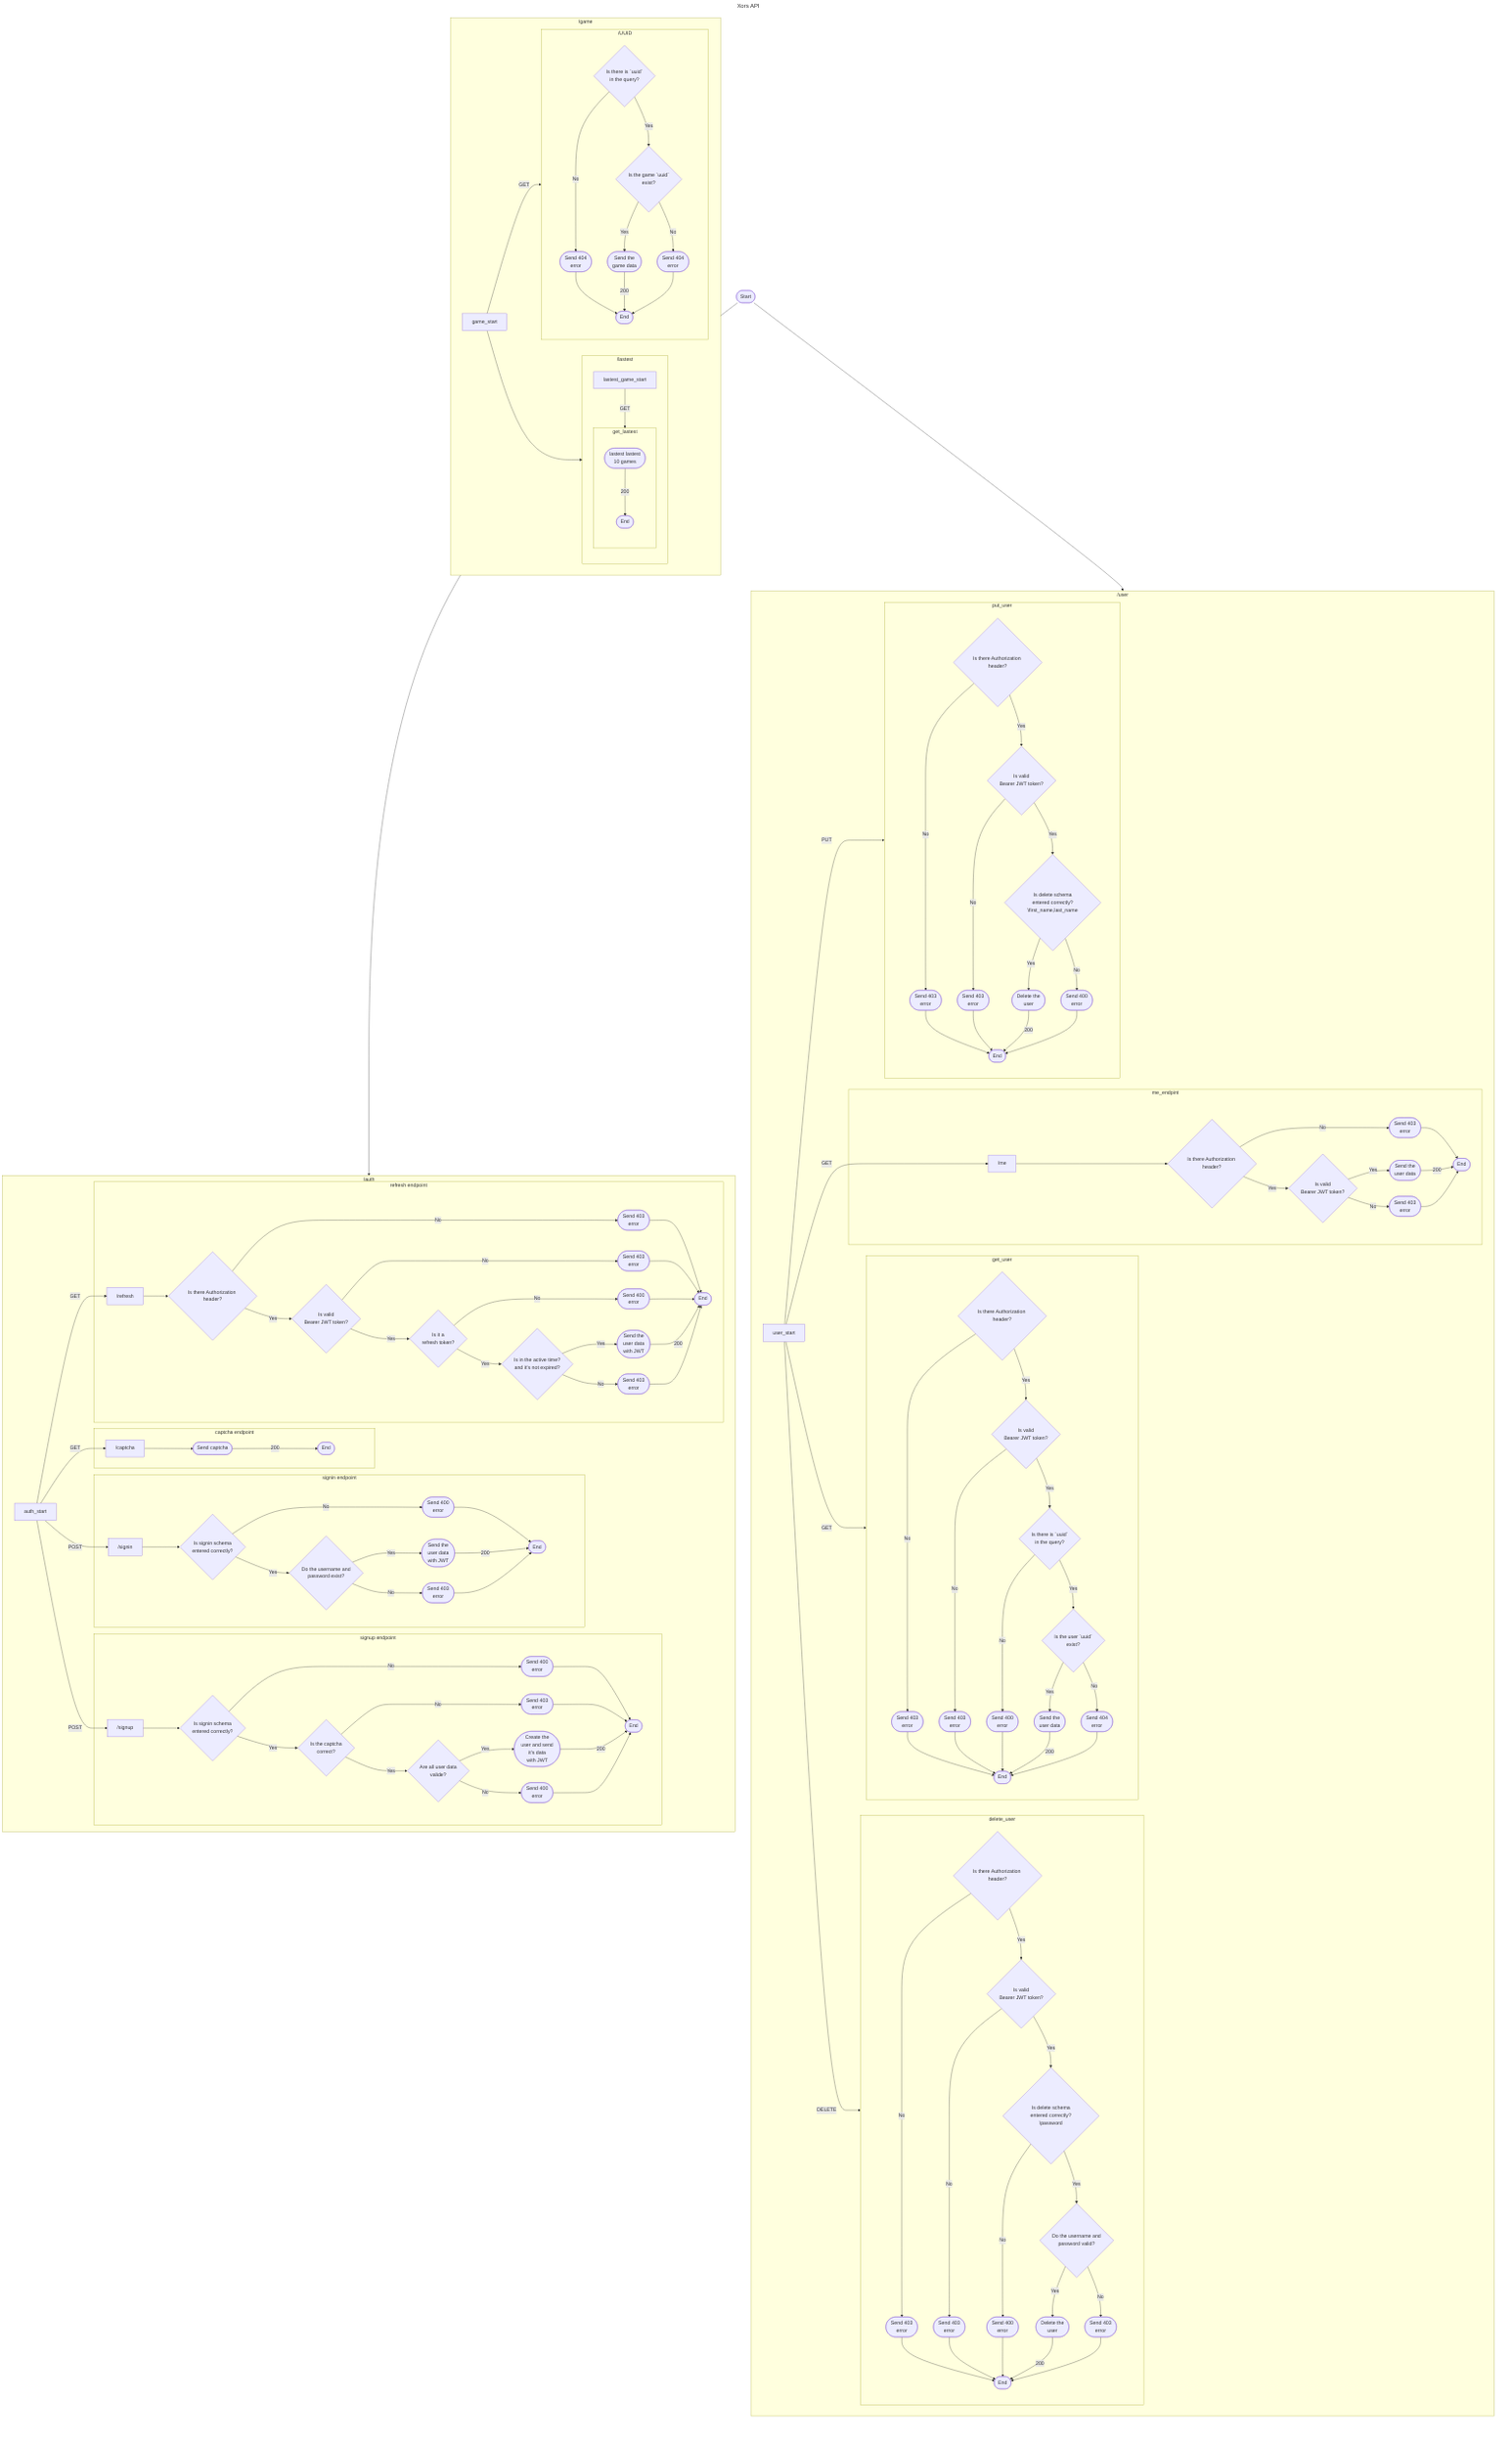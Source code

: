 ---
title: Xors API
---

flowchart TB
    start([Start])

    %% Start the auth endpoints
    start --> /auth
    start --> /user

    %% The auth endpoints
    subgraph /auth
        auth_start -- GET --> captcha
        auth_start -- POST --> signup
        auth_start -- POST --> signin
        auth_start -- GET --> refresh

        subgraph captcha endpoint
            captcha["/captcha"]
            captcha_END([End])

            captcha --> captcha_T1(["Send captcha"]) -- 200 --> captcha_END
        end

        subgraph signup endpoint
            signup["/signup"]
            signup_END([End])

            signup --> signup_Q1{"Is signin schema\nentered correctly?"}
            signup_Q1 -- "Yes" --> signup_Q2{"Is the captcha\ncorrect?"}
            signup_Q1 -- "No" --> signup_T1(["Send 400\nerror"]) --> signup_END

            signup_Q2 -- "Yes" --> signup_Q3{"Are all user data\nvalide?"}
            signup_Q2 -- "No" --> signup_T2(["Send 403\nerror"]) --> signup_END

            signup_Q3 -- "Yes" --> signup_T3(["Create the\nuser and send\nit's data\nwith JWT"]) -- 200 --> signup_END
            signup_Q3 -- "No" --> signup_T4(["Send 400\nerror"]) --> signup_END
        end

        subgraph signin endpoint
            signin["/signin"]
            signin_END([End])

            signin --> signin_Q1{"Is signin schema\nentered correctly?"}
            signin_Q1 -- "Yes" --> signin_Q2{"Do the username and\npassword exist?"}
            signin_Q1 -- "No" --> signin_T1(["Send 400\nerror"]) --> signin_END

            signin_Q2 -- "Yes" --> signin_T2(["Send the\nuser data\nwith JWT"]) -- 200 --> signin_END
            signin_Q2 -- "No" --> signin_T3(["Send 403\nerror"]) --> signin_END
        end

        subgraph refresh endpoint
            refresh["/refresh"]
            refresh_END([End])

            refresh --> refresh_Q1{"Is there Authorization header?"}
            refresh_Q1 -- "Yes" --> refresh_Q2{"Is valid\nBearer JWT token?"}
            refresh_Q1 -- "No" --> refresh_T1(["Send 403\nerror"]) --> refresh_END

            refresh_Q2 -- "Yes" --> refresh_Q3{"Is it a\nrefresh token?"}
            refresh_Q2 -- "No" --> refresh_T2(["Send 403\nerror"]) --> refresh_END

            refresh_Q3 -- "Yes" --> refresh_Q4{"Is in the active time?\nand it's not expired?"}
            refresh_Q3 -- "No" --> refresh_T3(["Send 400\nerror"]) --> refresh_END

            refresh_Q4 -- "Yes" --> refresh_T4(["Send the\nuser data\nwith JWT"]) -- 200 --> refresh_END
            refresh_Q4 -- "No" --> refresh_T5(["Send 403\nerror"]) --> refresh_END
        end
    end

    %% The user endpoints
    subgraph /user
        user_start -- GET --> me
        user_start -- GET --> get_user
        user_start -- DELETE --> delete_user
        user_start -- PUT --> put_user

        subgraph me_endpint
            me["/me"]
            me_END([End])

            me --> me_Q1{"Is there Authorization header?"}
            me_Q1 -- "Yes" --> me_Q2{"Is valid\nBearer JWT token?"}
            me_Q1 -- "No" --> me_T1(["Send 403\nerror"]) --> me_END

            me_Q2 -- "Yes"  --> me_T4(["Send the\nuser data"]) -- 200 --> me_END
            me_Q2 -- "No" --> me_T2(["Send 403\nerror"]) --> me_END
        end

        subgraph get_user
            get_user_END([End])

            get_user_Q1{"Is there Authorization header?"}
            get_user_Q1 -- "Yes" --> get_user_Q2{"Is valid\nBearer JWT token?"}
            get_user_Q1 -- "No" --> get_user_T1(["Send 403\nerror"]) --> get_user_END

            get_user_Q2 -- "Yes" --> get_user_Q3{"Is there is `uuid`\nin the query?"}
            get_user_Q2 -- "No" --> get_user_T2(["Send 403\nerror"]) --> get_user_END

            get_user_Q3 -- "Yes" --> get_user_Q4{"Is the user `uuid`\nexist?"}
            get_user_Q3 -- "No" --> get_user_T3(["Send 400\nerror"]) --> get_user_END

            get_user_Q4 -- "Yes" --> get_user_T4(["Send the\nuser data"]) -- 200 --> get_user_END
            get_user_Q4 -- "No" --> get_user_T5(["Send 404\nerror"]) --> get_user_END
        end

        subgraph delete_user
            delete_user_END([End])

            delete_user_Q1{"Is there Authorization header?"}
            delete_user_Q1 -- "Yes" --> delete_user_Q2{"Is valid\nBearer JWT token?"}
            delete_user_Q1 -- "No" --> delete_user_T1(["Send 403\nerror"]) --> delete_user_END

            delete_user_Q2 -- "Yes" --> delete_user_Q3{"Is delete schema\nentered correctly?\password"}
            delete_user_Q2 -- "No" --> delete_user_T2(["Send 403\nerror"]) --> delete_user_END

            delete_user_Q3 -- "Yes" --> delete_user_Q4{"Do the username and\npassword valid?"}
            delete_user_Q3 -- "No" --> delete_user_T3(["Send 400\nerror"]) --> delete_user_END

            delete_user_Q4 -- "Yes" --> delete_user_T4(["Delete the\nuser"]) -- 200 --> delete_user_END
            delete_user_Q4 -- "No" --> delete_user_T5(["Send 403\nerror"]) --> delete_user_END
        end

        subgraph put_user
            put_user_END([End])

            put_user_Q1{"Is there Authorization header?"}
            put_user_Q1 -- "Yes" --> put_user_Q2{"Is valid\nBearer JWT token?"}
            put_user_Q1 -- "No" --> put_user_T1(["Send 403\nerror"]) --> put_user_END

            put_user_Q2 -- "Yes" --> put_user_Q3{"Is delete schema\nentered correctly?\first_name,last_name"}
            put_user_Q2 -- "No" --> put_user_T2(["Send 403\nerror"]) --> put_user_END

            put_user_Q3 -- "Yes" --> put_user_T3(["Delete the\nuser"]) -- 200 --> put_user_END
            put_user_Q3 -- "No" --> put_user_T4(["Send 400\nerror"]) --> put_user_END
        end
    end

    %% The game endpoints
    subgraph /game
        game_start -- GET --> /UUID
        game_start --> /lastest

        subgraph /UUID
            get_game_END([End])

            get_game_Q1{"Is there is `uuid`\nin the query?"}
            get_game_Q1 -- "Yes" --> get_game_Q2{"Is the game `uuid`\nexist?"}
            get_game_Q1 -- "No" --> get_game_T1(["Send 404\nerror"]) --> get_game_END

            get_game_Q2 -- "Yes" --> get_game_T3(["Send the\ngame data"]) -- 200 --> get_game_END
            get_game_Q2 -- "No" --> get_game_T4(["Send 404\nerror"]) --> get_game_END
        end

        subgraph /lastest
            lastest_game_start -- GET --> get_lastest

            subgraph get_lastest
                lastest_game_END([End])
                lastest_game_T1(["lastest lastest\n10 games"]) -- 200 --> lastest_game_END
            end
        end
    end